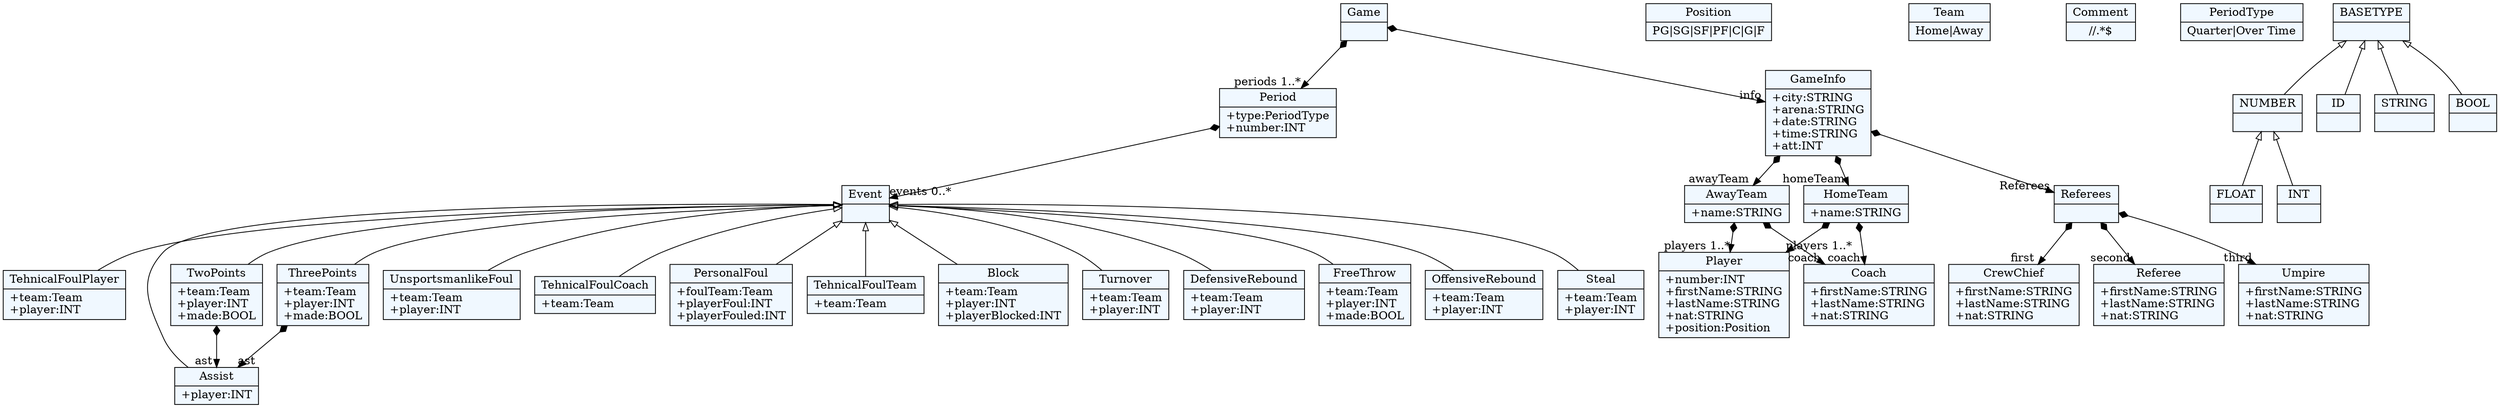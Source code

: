 
    digraph xtext {
    fontname = "Bitstream Vera Sans"
    fontsize = 8
    node[
        shape=record,
        style=filled,
        fillcolor=aliceblue
    ]
    edge[dir=black,arrowtail=empty]


57366416 -> 57367360[arrowtail=diamond, dir=both, headlabel="events 0..*"]
57366416[ label="{Period|+type:PeriodType\l+number:INT\l}"]

57387368[ label="{Steal|+team:Team\l+player:INT\l}"]

57318680 -> 57365000[arrowtail=diamond, dir=both, headlabel="players 1..*"]
57318680 -> 57365944[arrowtail=diamond, dir=both, headlabel="coach "]
57318680[ label="{HomeTeam|+name:STRING\l}"]

57407376[ label="{TehnicalFoulPlayer|+team:Team\l+player:INT\l}"]

57365472[ label="{Position|PG\|SG\|SF\|PF\|C\|G\|F}"]

57316792 -> 57317264[arrowtail=diamond, dir=both, headlabel="first "]
57316792 -> 57317736[arrowtail=diamond, dir=both, headlabel="second "]
57316792 -> 57318208[arrowtail=diamond, dir=both, headlabel="third "]
57316792[ label="{Referees|}"]

57317264[ label="{CrewChief|+firstName:STRING\l+lastName:STRING\l+nat:STRING\l}"]

57385480 -> 57387840[arrowtail=diamond, dir=both, headlabel="ast "]
57385480[ label="{TwoPoints|+team:Team\l+player:INT\l+made:BOOL\l}"]

57407848[ label="{UnsportsmanlikeFoul|+team:Team\l+player:INT\l}"]

57406904[ label="{TehnicalFoulCoach|+team:Team\l}"]

57386424[ label="{PersonalFoul|+foulTeam:Team\l+playerFoul:INT\l+playerFouled:INT\l}"]

57406432[ label="{TehnicalFoulTeam|+team:Team\l}"]

57385952 -> 57387840[arrowtail=diamond, dir=both, headlabel="ast "]
57385952[ label="{ThreePoints|+team:Team\l+player:INT\l+made:BOOL\l}"]

57388312[ label="{Block|+team:Team\l+player:INT\l+playerBlocked:INT\l}"]

57316320 -> 57316792[arrowtail=diamond, dir=both, headlabel="Referees "]
57316320 -> 57318680[arrowtail=diamond, dir=both, headlabel="homeTeam "]
57316320 -> 57364528[arrowtail=diamond, dir=both, headlabel="awayTeam "]
57316320[ label="{GameInfo|+city:STRING\l+arena:STRING\l+date:STRING\l+time:STRING\l+att:INT\l}"]

57386896[ label="{Turnover|+team:Team\l+player:INT\l}"]

57367832[ label="{Team|Home\|Away}"]

57405960[ label="{DefensiveRebound|+team:Team\l+player:INT\l}"]

57315848 -> 57316320[arrowtail=diamond, dir=both, headlabel="info "]
57315848 -> 57366416[arrowtail=diamond, dir=both, headlabel="periods 1..*"]
57315848[ label="{Game|}"]

57385008[ label="{FreeThrow|+team:Team\l+player:INT\l+made:BOOL\l}"]

57365000[ label="{Player|+number:INT\l+firstName:STRING\l+lastName:STRING\l+nat:STRING\l+position:Position\l}"]

57405488[ label="{OffensiveRebound|+team:Team\l+player:INT\l}"]

57317736[ label="{Referee|+firstName:STRING\l+lastName:STRING\l+nat:STRING\l}"]

57367360[ label="{Event|}"]
57367360 -> 57385008 [dir=back]
57367360 -> 57385480 [dir=back]
57367360 -> 57385952 [dir=back]
57367360 -> 57387840 [dir=back]
57367360 -> 57386424 [dir=back]
57367360 -> 57386896 [dir=back]
57367360 -> 57387368 [dir=back]
57367360 -> 57388312 [dir=back]
57367360 -> 57405488 [dir=back]
57367360 -> 57405960 [dir=back]
57367360 -> 57406432 [dir=back]
57367360 -> 57406904 [dir=back]
57367360 -> 57407376 [dir=back]
57367360 -> 57407848 [dir=back]

57408320[ label="{Comment|\/\/.*$}"]

57366888[ label="{PeriodType|Quarter\|Over Time}"]

57365944[ label="{Coach|+firstName:STRING\l+lastName:STRING\l+nat:STRING\l}"]

57318208[ label="{Umpire|+firstName:STRING\l+lastName:STRING\l+nat:STRING\l}"]

57387840[ label="{Assist|+player:INT\l}"]

57364528 -> 57365000[arrowtail=diamond, dir=both, headlabel="players 1..*"]
57364528 -> 57365944[arrowtail=diamond, dir=both, headlabel="coach "]
57364528[ label="{AwayTeam|+name:STRING\l}"]

47248824[ label="{FLOAT|}"]

47249296[ label="{NUMBER|}"]
47249296 -> 47248824 [dir=back]
47249296 -> 47248352 [dir=back]

47234328[ label="{ID|}"]

47247408[ label="{STRING|}"]

47247880[ label="{BOOL|}"]

47249768[ label="{BASETYPE|}"]
47249768 -> 47249296 [dir=back]
47249768 -> 47247880 [dir=back]
47249768 -> 47234328 [dir=back]
47249768 -> 47247408 [dir=back]

47248352[ label="{INT|}"]


}

